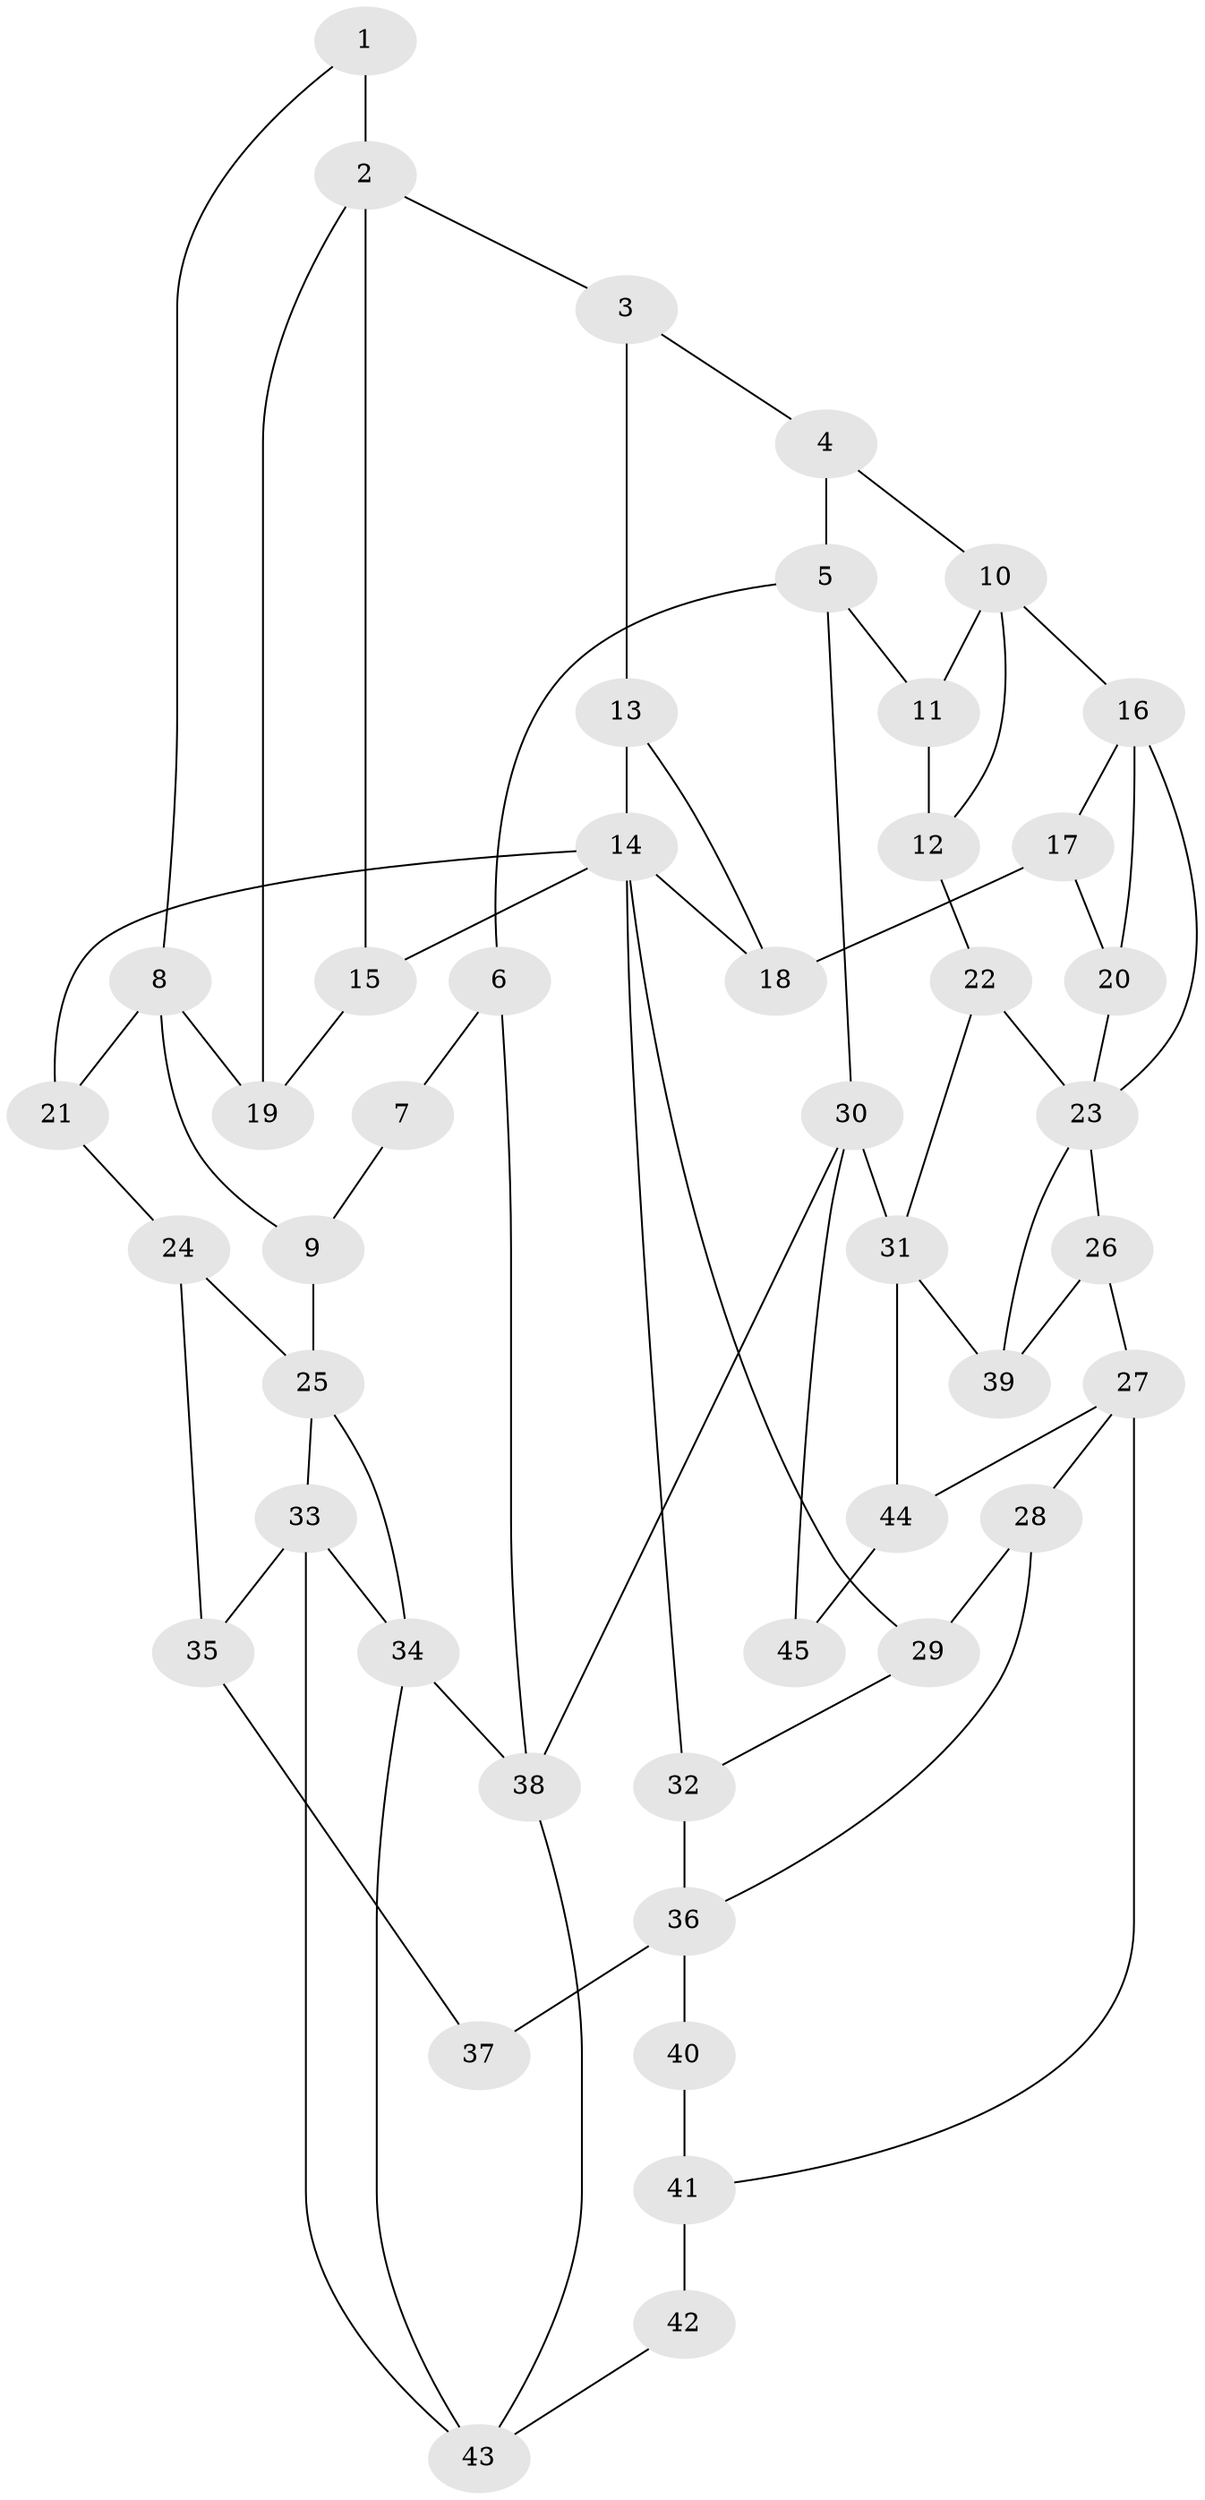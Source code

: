 // original degree distribution, {3: 0.022222222222222223, 4: 0.24444444444444444, 5: 0.5111111111111111, 6: 0.2222222222222222}
// Generated by graph-tools (version 1.1) at 2025/38/03/09/25 02:38:42]
// undirected, 45 vertices, 74 edges
graph export_dot {
graph [start="1"]
  node [color=gray90,style=filled];
  1;
  2;
  3;
  4;
  5;
  6;
  7;
  8;
  9;
  10;
  11;
  12;
  13;
  14;
  15;
  16;
  17;
  18;
  19;
  20;
  21;
  22;
  23;
  24;
  25;
  26;
  27;
  28;
  29;
  30;
  31;
  32;
  33;
  34;
  35;
  36;
  37;
  38;
  39;
  40;
  41;
  42;
  43;
  44;
  45;
  1 -- 2 [weight=2.0];
  1 -- 8 [weight=1.0];
  2 -- 3 [weight=2.0];
  2 -- 15 [weight=1.0];
  2 -- 19 [weight=1.0];
  3 -- 4 [weight=2.0];
  3 -- 13 [weight=1.0];
  4 -- 5 [weight=1.0];
  4 -- 10 [weight=2.0];
  5 -- 6 [weight=1.0];
  5 -- 11 [weight=1.0];
  5 -- 30 [weight=1.0];
  6 -- 7 [weight=2.0];
  6 -- 38 [weight=1.0];
  7 -- 9 [weight=2.0];
  8 -- 9 [weight=2.0];
  8 -- 19 [weight=1.0];
  8 -- 21 [weight=1.0];
  9 -- 25 [weight=2.0];
  10 -- 11 [weight=1.0];
  10 -- 12 [weight=1.0];
  10 -- 16 [weight=2.0];
  11 -- 12 [weight=1.0];
  12 -- 22 [weight=1.0];
  13 -- 14 [weight=1.0];
  13 -- 18 [weight=1.0];
  14 -- 15 [weight=1.0];
  14 -- 18 [weight=1.0];
  14 -- 21 [weight=1.0];
  14 -- 29 [weight=1.0];
  14 -- 32 [weight=1.0];
  15 -- 19 [weight=1.0];
  16 -- 17 [weight=1.0];
  16 -- 20 [weight=1.0];
  16 -- 23 [weight=1.0];
  17 -- 18 [weight=1.0];
  17 -- 20 [weight=1.0];
  20 -- 23 [weight=1.0];
  21 -- 24 [weight=1.0];
  22 -- 23 [weight=2.0];
  22 -- 31 [weight=1.0];
  23 -- 26 [weight=1.0];
  23 -- 39 [weight=1.0];
  24 -- 25 [weight=1.0];
  24 -- 35 [weight=1.0];
  25 -- 33 [weight=1.0];
  25 -- 34 [weight=1.0];
  26 -- 27 [weight=1.0];
  26 -- 39 [weight=1.0];
  27 -- 28 [weight=1.0];
  27 -- 41 [weight=1.0];
  27 -- 44 [weight=2.0];
  28 -- 29 [weight=1.0];
  28 -- 36 [weight=1.0];
  29 -- 32 [weight=1.0];
  30 -- 31 [weight=1.0];
  30 -- 38 [weight=1.0];
  30 -- 45 [weight=1.0];
  31 -- 39 [weight=1.0];
  31 -- 44 [weight=2.0];
  32 -- 36 [weight=1.0];
  33 -- 34 [weight=1.0];
  33 -- 35 [weight=1.0];
  33 -- 43 [weight=2.0];
  34 -- 38 [weight=1.0];
  34 -- 43 [weight=1.0];
  35 -- 37 [weight=1.0];
  36 -- 37 [weight=2.0];
  36 -- 40 [weight=2.0];
  38 -- 43 [weight=1.0];
  40 -- 41 [weight=1.0];
  41 -- 42 [weight=1.0];
  42 -- 43 [weight=2.0];
  44 -- 45 [weight=2.0];
}
